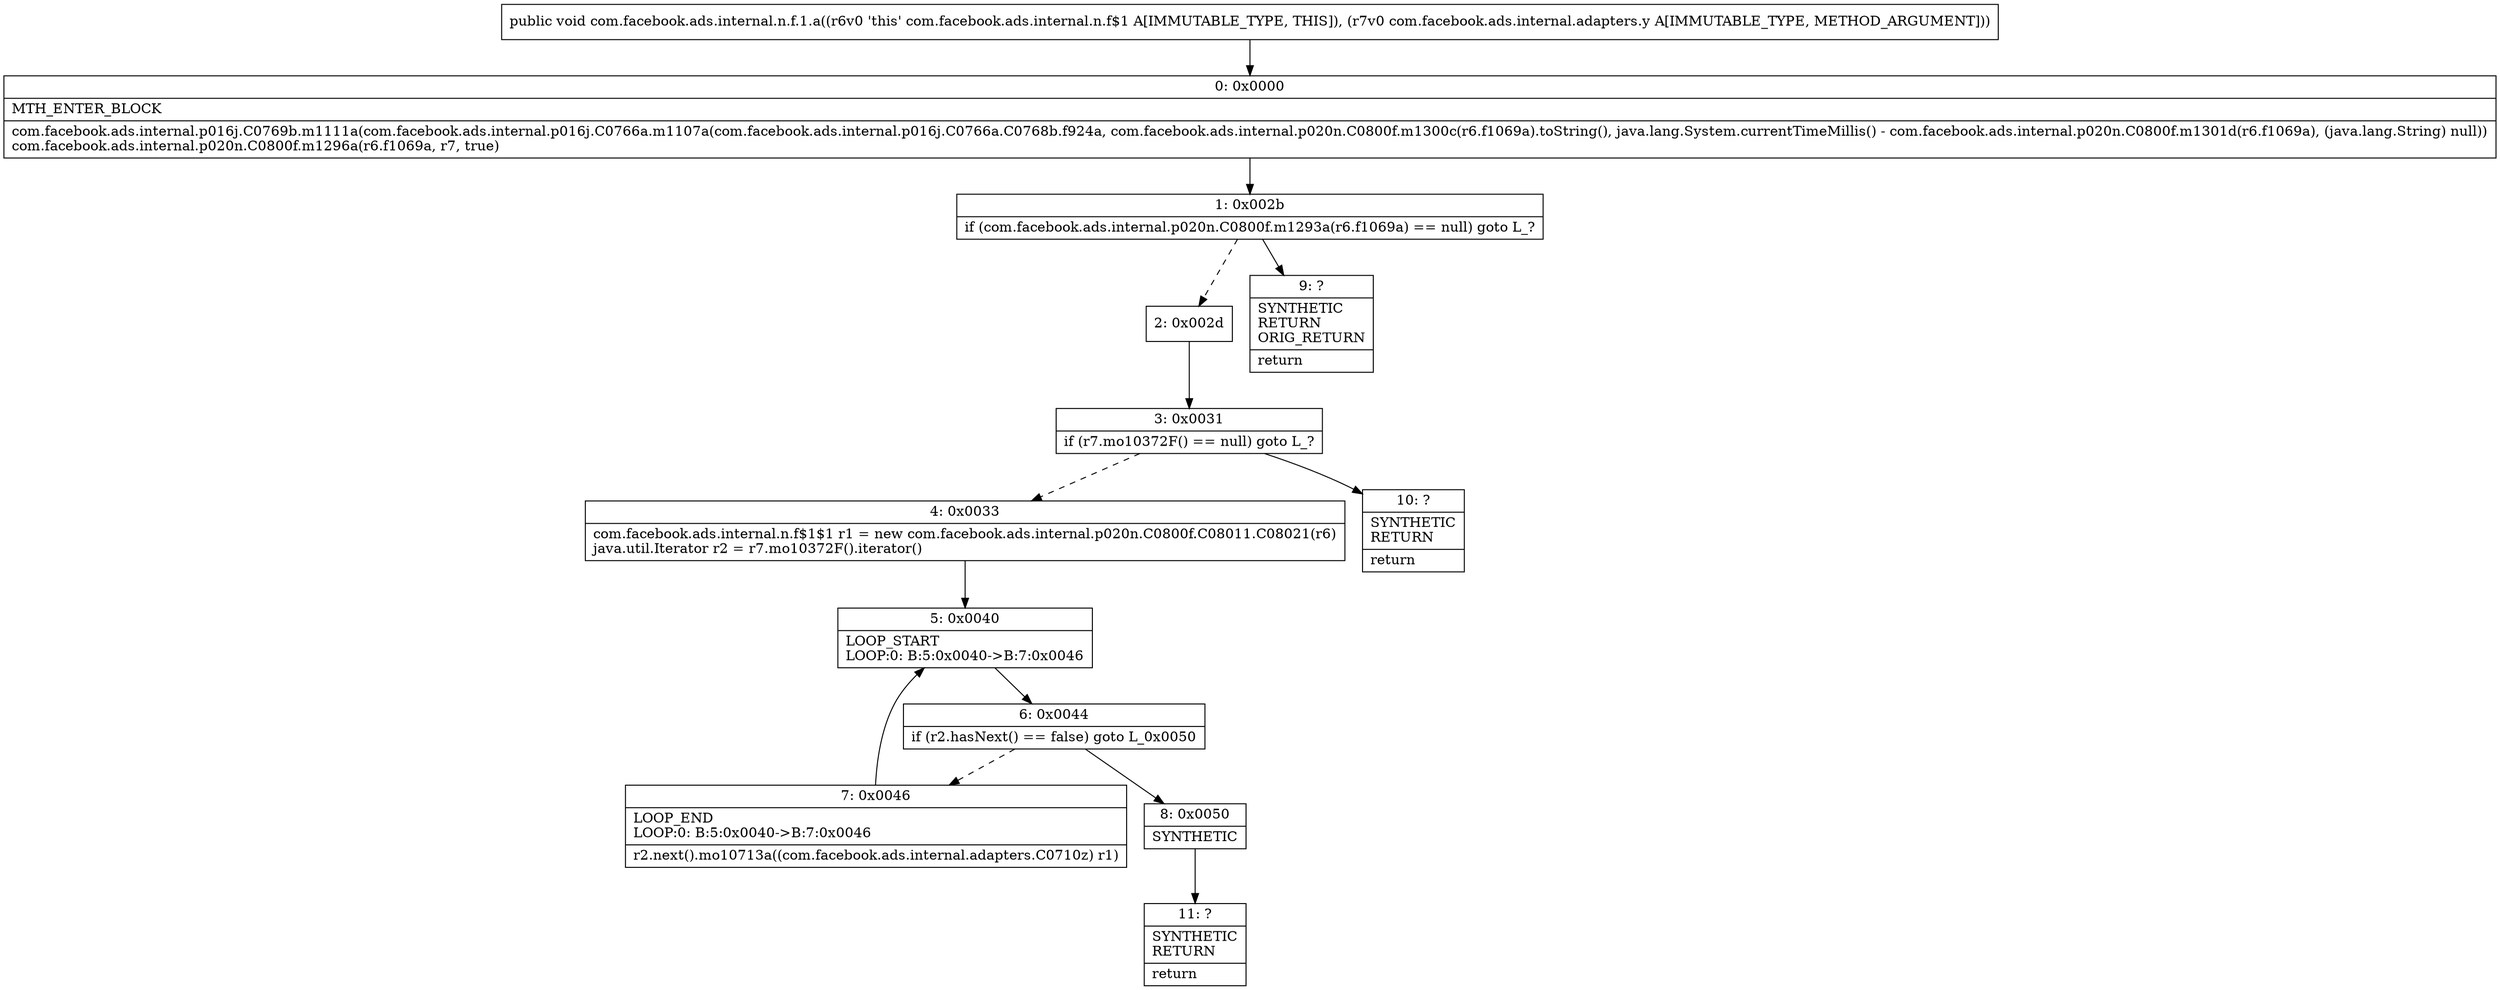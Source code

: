 digraph "CFG forcom.facebook.ads.internal.n.f.1.a(Lcom\/facebook\/ads\/internal\/adapters\/y;)V" {
Node_0 [shape=record,label="{0\:\ 0x0000|MTH_ENTER_BLOCK\l|com.facebook.ads.internal.p016j.C0769b.m1111a(com.facebook.ads.internal.p016j.C0766a.m1107a(com.facebook.ads.internal.p016j.C0766a.C0768b.f924a, com.facebook.ads.internal.p020n.C0800f.m1300c(r6.f1069a).toString(), java.lang.System.currentTimeMillis() \- com.facebook.ads.internal.p020n.C0800f.m1301d(r6.f1069a), (java.lang.String) null))\lcom.facebook.ads.internal.p020n.C0800f.m1296a(r6.f1069a, r7, true)\l}"];
Node_1 [shape=record,label="{1\:\ 0x002b|if (com.facebook.ads.internal.p020n.C0800f.m1293a(r6.f1069a) == null) goto L_?\l}"];
Node_2 [shape=record,label="{2\:\ 0x002d}"];
Node_3 [shape=record,label="{3\:\ 0x0031|if (r7.mo10372F() == null) goto L_?\l}"];
Node_4 [shape=record,label="{4\:\ 0x0033|com.facebook.ads.internal.n.f$1$1 r1 = new com.facebook.ads.internal.p020n.C0800f.C08011.C08021(r6)\ljava.util.Iterator r2 = r7.mo10372F().iterator()\l}"];
Node_5 [shape=record,label="{5\:\ 0x0040|LOOP_START\lLOOP:0: B:5:0x0040\-\>B:7:0x0046\l}"];
Node_6 [shape=record,label="{6\:\ 0x0044|if (r2.hasNext() == false) goto L_0x0050\l}"];
Node_7 [shape=record,label="{7\:\ 0x0046|LOOP_END\lLOOP:0: B:5:0x0040\-\>B:7:0x0046\l|r2.next().mo10713a((com.facebook.ads.internal.adapters.C0710z) r1)\l}"];
Node_8 [shape=record,label="{8\:\ 0x0050|SYNTHETIC\l}"];
Node_9 [shape=record,label="{9\:\ ?|SYNTHETIC\lRETURN\lORIG_RETURN\l|return\l}"];
Node_10 [shape=record,label="{10\:\ ?|SYNTHETIC\lRETURN\l|return\l}"];
Node_11 [shape=record,label="{11\:\ ?|SYNTHETIC\lRETURN\l|return\l}"];
MethodNode[shape=record,label="{public void com.facebook.ads.internal.n.f.1.a((r6v0 'this' com.facebook.ads.internal.n.f$1 A[IMMUTABLE_TYPE, THIS]), (r7v0 com.facebook.ads.internal.adapters.y A[IMMUTABLE_TYPE, METHOD_ARGUMENT])) }"];
MethodNode -> Node_0;
Node_0 -> Node_1;
Node_1 -> Node_2[style=dashed];
Node_1 -> Node_9;
Node_2 -> Node_3;
Node_3 -> Node_4[style=dashed];
Node_3 -> Node_10;
Node_4 -> Node_5;
Node_5 -> Node_6;
Node_6 -> Node_7[style=dashed];
Node_6 -> Node_8;
Node_7 -> Node_5;
Node_8 -> Node_11;
}

